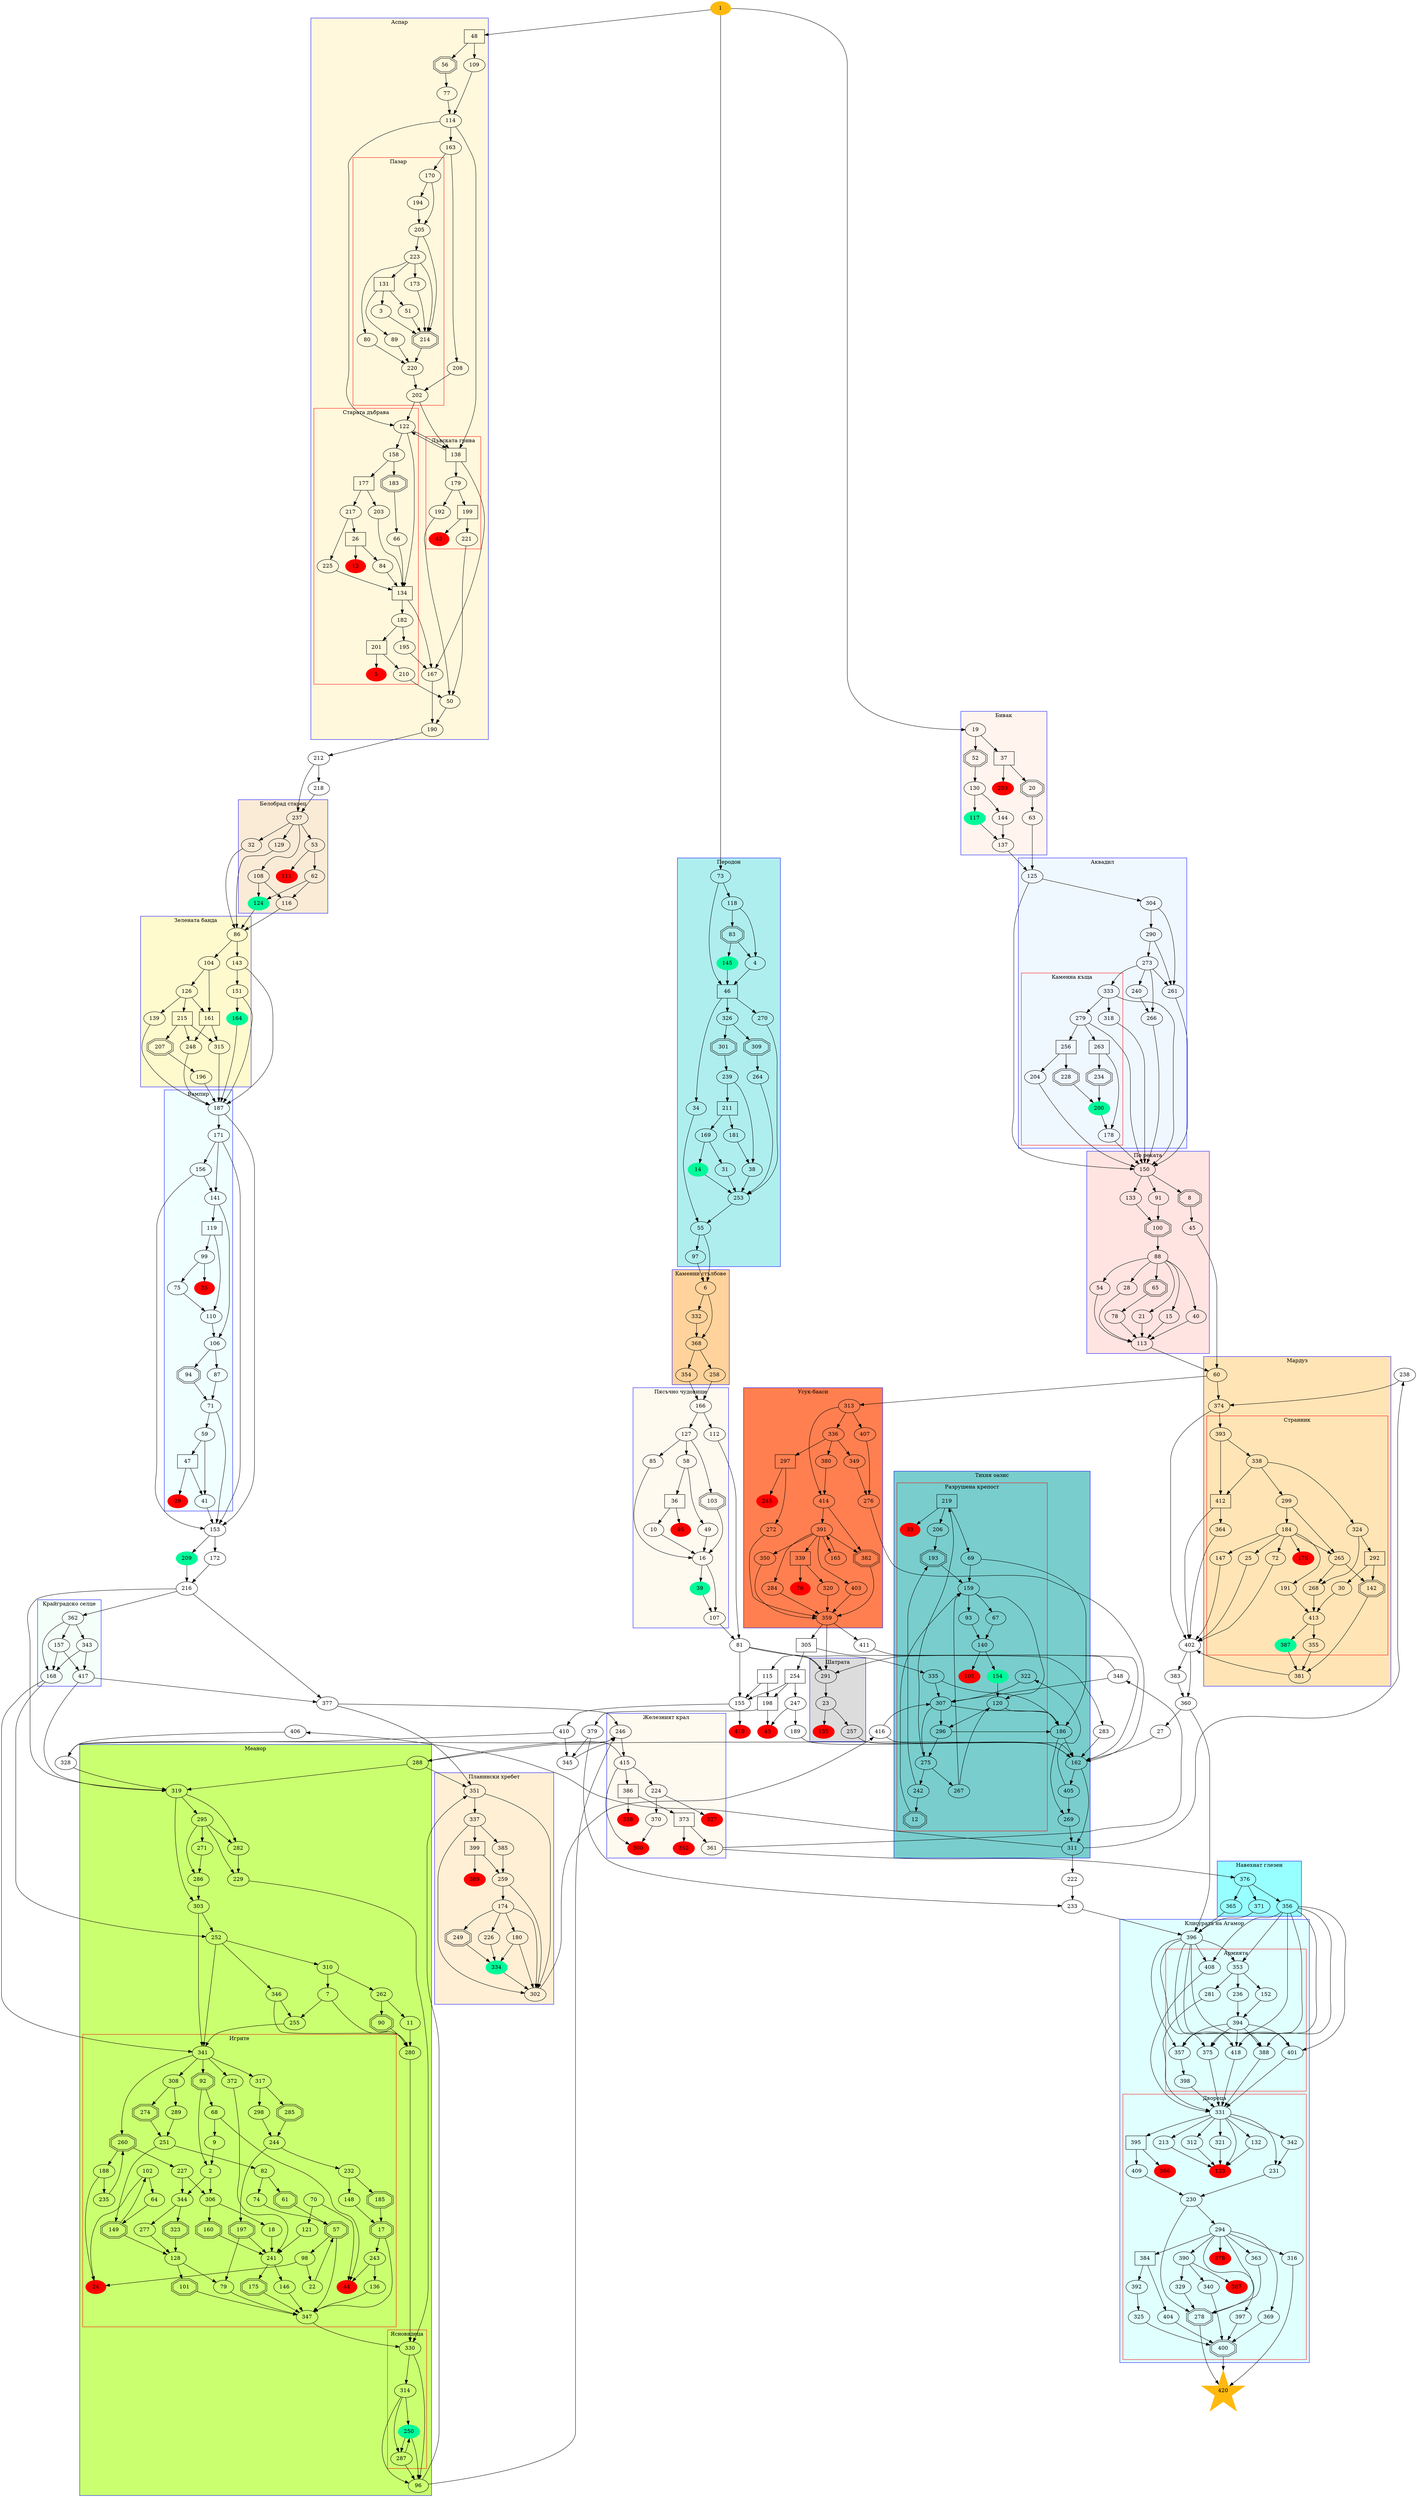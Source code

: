 digraph OgnenataPustinya {
    subgraph deaths {
        node [color=red, style=filled] 
        5, 13, 24, 29, 33, 35, 42, 43, 44, 76
        95, 105, 111, 123, 135, 176, 245, 293
        300, 327, 352, 358, 366, 367, 378, 389
        419
    }
    subgraph battles {
        node [shape=doubleoctagon]
        8, 12, 17, 20, 52, 56, 57, 61, 65, 83
        90, 92, 94, 100, 101, 103, 142, 149, 160
        175, 183, 185, 193, 197, 207, 214, 228
        234, 249, 260, 274, 278, 285, 301, 309
        323, 382, 400
    }
    subgraph chance {
        node [shape=box]
        26, 36, 37, 46, 47, 48, 115, 119, 131,
        134, 138, 161, 177, 198, 199, 201, 211
        215, 219, 254, 256, 263, 292, 297, 305
        339, 373, 384, 386, 395, 399, 412
    }
    subgraph awards {
        node [color=mediumspringgreen, style=filled]
        14, 39, 117, 124, 145, 154, 164, 200, 209
        250, 334, 387
    }

    subgraph cluster_bivak {
        color = blue
        bgcolor = seashell
        label = "Бивак"
        19, 52, 37, 130, 20, 293, 117, 144, 63
        137
    }

    subgraph cluster_akvadil {
        color = blue
        bgcolor = aliceblue
        label = "Аквадил"
        125, 304
        20, 293, 63, 304, 290, 261, 290, 273, 333
        240, 279, 266, 256, 263, 318, 204, 228, 261
        234, 200, 178

        subgraph cluster_kamenna_kashta {
            color = red
            label = "Каменна къща"
            333, 318, 279, 263, 256, 234, 228, 204, 200, 178
        }
    }

    subgraph cluster_rekata {
        color = blue
        bgcolor = mistyrose
        label = "По реката"
        150, 91, 8, 133, 100, 45, 88, 78, 113
        15, 21, 40, 54, 28, 65
    }
    
    subgraph cluster_marduz {
        color = blue
        bgcolor = moccasin
        label = "Мардуз"
        60, 374, 381
        
        subgraph cluster_marduz_strannik {
            color = red
            label = "Странник"
            393, 338, 412, 299, 324, 265, 184, 176, 147
            25, 72, 191, 265, 292, 268, 30, 413, 142, 355
            387, 364
        }
    }

    subgraph cluster_usuk_baasi {
        color = blue
        bgcolor = coral
        label = "Усук-бааси"
        313, 407, 336, 414, 380, 349, 297, 391, 382
        403, 284, 339, 350, 165, 320, 76, 359, 276
        245, 272
    }

    subgraph cluster_perodon {
        color = blue
        bgcolor = paleturquoise
        label = "Перодон"
        73, 118, 46, 83, 4, 145, 34, 270, 326
        301, 309, 239, 211, 38, 169, 181, 14, 31
        253, 55, 97, 264
    }

    subgraph cluster_kamenni_stalbove {
        color = blue
        bgcolor = burlywood1
        label = "Каменни стълбове"
        6, 332, 368, 354, 258
    }

    subgraph cluster_pyasachno_chudovishte {
        color = blue
        bgcolor = floralwhite
        label = "Пясъчно чудовище"
        166, 127, 112, 85, 103, 58, 36, 49, 10, 95
        16, 39, 107
    }

    subgraph cluster_aspar {
        color = blue
        bgcolor = cornsilk
        label = "Аспар"
        48, 56, 77, 109, 122, 138, 163, 170, 208, 114
        158, 177, 183, 203, 217, 134, 194, 205, 214, 223
        80, 173, 131, 89, 3, 51, 214, 220, 202
        138, 167, 179, 199, 192, 221, 42, 50, 190
        182, 195, 201, 210, 5

        subgraph cluster_aspar_pazar {
            color = red
            label = "Пазар"
            170, 194, 205, 223, 80, 173, 131, 89, 3
            51, 214, 220, 202
        }

        subgraph cluster_aspar_stara_dabrava {
            color = red
            label = "Старата дъбрава"
            122, 134, 158, 177, 183, 203, 217, 66
            217, 225, 26, 13, 84
            182, 195, 201, 210, 5
        }

        subgraph cluster_aspar_luvska_griva {
            color = red
            label = "Лъвската грива"
            138, 179, 199, 192, 221, 42
        }
    }

    subgraph cluster_belobrad_starec {
        color = blue
        bgcolor = antiquewhite
        label = "Белобрад старец"
        237, 32, 53, 108, 129, 62, 111, 116, 124
    }

    subgraph cluster_zelenata_banda {
        color = blue
        bgcolor = lemonchiffon
        label = "Зелената банда"
        86, 104, 143, 126, 139, 215, 161, 151
        207, 315, 248, 196, 164 
    }

    subgraph cluster_vampir {
        color = blue
        bgcolor = azure
        label = "Вампир"
        187, 171, 156, 141, 119, 99, 35, 75, 110
        106, 94, 87, 71, 59, 47, 29, 41
    }

    subgraph cluster_meanor {
        color = blue
        bgcolor = darkolivegreen1
        label = "Меанор"
        319, 303, 282, 295, 271, 286, 252, 341
        310, 346, 229, 330, 96, 7, 255, 262, 11, 90
        280, 288

        subgraph cluster_igrite {
            color = red
            label = "Игрите"
            341, 308, 260, 317, 92, 372, 274, 289
            251, 149, 82, 128, 102, 64, 24, 128
            101, 79, 347, 68, 2, 9, 44, 344, 306
            323, 277, 128, 101, 241, 175, 146, 347
            285, 298, 70, 244, 232, 185, 148, 74
            61, 17, 57, 197, 121, 160, 18, 243
            98, 136, 22, 227, 188, 235
        }

        subgraph cluster_yasnovidec {
            color = red
            label = "Ясновидеца"
            330, 314, 287, 250
        }
    }

    subgraph cluster_selce {
        color = blue
        bgcolor = mintcream
        label = "Крайградско селце"
        362, 157, 343, 168, 417
    }

    subgraph cluster_zheleznia_kral {
        color = blue
        bgcolor = floralwhite
        label = "Железният крал"
        246, 415, 300, 224, 386, 327, 358, 373, 352
        361, 370
    }

    subgraph cluster_tihia_oazis {
        color = blue
        bgcolor = darkslategray3
        label = "Тихия оазис"
        162, 405, 311, 269, 186

        subgraph cluster_razrushena_krepost {
            color = red
            label = "Разрушена крепост"
            322, 307, 296, 275, 242, 219, 267, 206
            69, 33, 12, 193, 159, 93, 67, 120, 140
            105, 154, 120, 335
        }
    }

    subgraph cluster_shatra {
        color = blue
        bgcolor = gainsboro
        label = "Шатрата"
        291, 23, 135, 257
    }

    subgraph cluster_navegnat_glezen {
        color = blue
        bgcolor = darkslategray1
        label = "Навехнат глезен"
        376, 356, 365, 371
    }

    subgraph cluster_klisurata_na_agamor {
        color = blue
        bgcolor = lightcyan
        label = "Клисурата на Агамор"
        396
        subgraph cluster_armiata {
            color = red
            label = "Армията"
            418, 401, 408, 388, 375, 353, 357, 398
            281, 394, 236, 152
        }
        subgraph cluster_dvoreca {
            color = red
            label = "Двореца"
            331, 123, 132, 213, 231, 312, 321, 342
            395, 366, 409, 230, 278, 294, 397, 384
            378, 369, 363, 316, 390, 404, 392, 367
            340, 325, 400, 329
        }
    }

    subgraph cluster_planinski_hrebet {
        color = blue
        bgcolor = papayawhip
        label = "Планински хребет"
        351, 337, 302, 385, 399, 259, 174, 180, 249
        226, 334, 389
    }

    1 -> 19, 73, 48
    1 [color=darkgoldenrod1, style=filled]
    2 -> 344, 306
    3 -> 214
    4 -> 46
    5
    6 -> 332, 368
    7 -> 280, 255
    8 -> 45
    9 -> 2
    10 -> 16
    11 -> 280
    12 -> 159
    13
    14 -> 253
    15 -> 113
    16 -> 39, 107
    17 -> 347, 243
    18 -> 241
    19 -> 37, 52
    20 -> 63
    21 -> 113
    22 -> 57
    23 -> 135, 257
    24
    25 -> 402
    26 -> 13, 84
    27 -> 162
    28 -> 113
    29
    30 -> 413
    31 -> 253
    32 -> 86
    33
    34 -> 55
    35
    36 -> 95, 10
    37 -> 20, 293
    38 -> 253
    39 -> 107
    40 -> 113
    41 -> 153
    42
    43
    44
    45 -> 60
    46 -> 34, 270, 326
    47 -> 41, 29
    48 -> 56, 109
    49 -> 16
    50 -> 190
    51 -> 214
    52 -> 130
    53 -> 62, 111
    54 -> 113
    55 -> 97, 6
    56 -> 77
    57 -> 347, 98
    58 -> 49, 36
    59 -> 47, 41
    60 -> 374, 313
    61 -> 57
    62 -> 124, 116
    63 -> 125
    64 -> 149
    65 -> 78
    66 -> 134
    67 -> 140
    68 -> 9, 44
    69 -> 186, 159
    70 -> 121, 44
    71 -> 59, 153
    72 -> 402
    73 -> 118, 46
    74 -> 57
    75 -> 110
    76
    77 -> 114
    78 -> 113
    79 -> 347
    80 -> 220
    81 -> 335, 291, 155
    82 -> 61, 74
    83 -> 4, 145
    84 -> 134
    85 -> 16
    86 -> 104, 143
    87 -> 71
    88 -> 15, 21, 40, 54, 28, 65
    89 -> 220
    90 -> 280
    91 -> 100
    92 -> 2, 68
    93 -> 140
    94 -> 71
    95
    96 -> 246, 351
    97 -> 6
    98 -> 22, 24
    99 -> 75, 35
    100 -> 88
    101 -> 347
    102 -> 64, 24
    103 -> 16
    104 -> 126, 161
    105
    106 -> 94, 87
    107 -> 81
    108 -> 124, 116
    109 -> 114
    110 -> 106
    111
    112 -> 81
    113 -> 60
    114 -> 163, 122, 138
    115 -> 155, 198
    116 -> 86
    117 -> 137
    118 -> 83, 4
    119 -> 99, 110
    120 -> 186, 296
    121 -> 241
    122 -> 138, 134, 158
    123
    124 -> 86
    125 -> 304, 150
    126 -> 139, 215, 161
    127 -> 103, 58, 85
    128 -> 101, 79
    129 -> 86
    130 -> 117, 144
    131 -> 51, 89, 3
    132 -> 123
    133 -> 100
    134 -> 167, 182
    135
    136 -> 347
    137 -> 125
    138 -> 122, 167, 179
    139 -> 187
    140 -> 105, 154
    141 -> 119, 106
    142 -> 381
    143 -> 151, 187
    144 -> 137
    145 -> 46
    146 -> 347
    147 -> 402
    148 -> 17
    149 -> 128, 102
    150 -> 91, 8, 133
    151 -> 187, 164
    152 -> 394
    153 -> 172, 209
    154 -> 120
    155 -> 410, 419
    156 -> 141, 153
    157 -> 168, 417
    158 -> 177, 183
    159 -> 93, 67, 120
    160 -> 241
    161 -> 248, 315
    162 -> 405, 311
    163 -> 170, 208
    164 -> 187
    165 -> 391
    166 -> 127, 112
    167 -> 190
    168 -> 252, 341
    169 -> 14, 31
    170 -> 194, 205
    171 -> 141, 153, 156
    172 -> 216
    173 -> 214
    174 -> 302, 180, 226, 249
    175 -> 347
    176
    177 -> 203, 217
    178 -> 150
    179 -> 199, 192
    180 -> 334, 302
    181 -> 38
    182 -> 201, 195
    183 -> 66
    184 -> 176, 25, 72, 147, 191, 265
    185 -> 17
    186 -> 269, 162
    187 -> 171, 153
    188 -> 235, 24
    189 -> 162
    190 -> 212
    191 -> 413
    192 -> 50
    193 -> 159
    194 -> 205
    195 -> 167
    196 -> 187
    197 -> 241, 79
    198 -> 379, 43
    199 -> 221, 42
    200 -> 178
    201 -> 5, 210
    202 -> 122, 138
    203 -> 134
    204 -> 150
    205 -> 214, 223
    206 -> 193
    207 -> 196
    208 -> 202
    209 -> 216
    210 -> 50
    211 -> 169, 181
    212 -> 218, 237
    213 -> 123
    214 -> 220
    215 -> 248, 315, 207
    216 -> 319, 377, 362
    217 -> 225, 26
    218 -> 237
    219 -> 33, 206, 69
    220 -> 202
    221 -> 50
    222 -> 233
    223 -> 131, 173, 80, 214
    224 -> 370, 327
    225 -> 134
    226 -> 334
    227 -> 344, 306
    228 -> 200
    229 -> 330
    230 -> 278, 294
    231 -> 230
    232 -> 185, 148
    233 -> 396
    234 -> 200
    235 -> 260
    236 -> 394
    237 -> 32, 53, 108, 129
    238 -> 374
    239 -> 211, 38
    240 -> 266
    241 -> 175, 146
    242 -> 193, 12
    243 -> 136, 44
    244 -> 232, 197
    245
    246 -> 415, 288
    247 -> 189, 43
    248 -> 187
    249 -> 334
    250 -> 287, 96
    251 -> 149, 82
    252 -> 310, 346, 341
    253 -> 55
    254 -> 247, 198, 155
    255 -> 341
    256 -> 228, 204
    257 -> 162
    258 -> 166
    259 -> 302, 174
    260 -> 227, 188
    261 -> 150
    262 -> 11, 90
    263 -> 234, 178
    264 -> 253
    265 -> 142, 268
    266 -> 150
    267 -> 159, 120
    268 -> 413
    269 -> 311
    270 -> 253
    271 -> 286
    272 -> 359
    273 -> 266, 240, 333, 261
    274 -> 251
    275 -> 242, 219, 267
    276 -> 162
    277 -> 128
    278 -> 420
    279 -> 263, 256, 150
    280 -> 330
    281 -> 331
    282 -> 229
    283 -> 162
    284 -> 359
    285 -> 244
    286 -> 303
    287 -> 250, 96
    288 -> 319, 351
    289 -> 251
    290 -> 273, 261
    291 -> 115, 23
    292 -> 30, 142
    293
    294 -> 397, 384, 378, 369, 363, 316, 390, 278
    295 -> 286, 271, 229, 282
    296 -> 186, 275
    297 -> 272, 245
    298 -> 244
    299 -> 265, 184
    300
    301 -> 239
    302 -> 416
    303 -> 252, 341
    304 -> 290, 261
    305 -> 254, 283
    306 -> 160, 18
    307 -> 296, 275, 186
    308 -> 274, 289
    309 -> 264
    310 -> 262, 7
    311 -> 238, 222, 406
    312 -> 123
    313 -> 407, 336, 414
    314 -> 96, 287, 250
    315 -> 187
    316 -> 420
    317 -> 285, 298
    318 -> 150
    319 -> 303, 295, 282
    320 -> 359
    321 -> 123
    322 -> 307
    323 -> 128
    324 -> 292, 268
    325 -> 400
    326 -> 309, 301
    327
    328 -> 319, 246
    329 -> 278
    330 -> 314, 96
    331 -> 123, 132, 213, 231, 312, 321, 342, 395
    332 -> 368
    333 -> 318, 279, 150
    334 -> 302
    335 -> 307, 186
    336 -> 380, 349, 297
    337 -> 399, 302, 385
    338 -> 299, 412, 324
    339 -> 76, 320
    340 -> 400
    341 -> 308, 260, 317, 92, 372
    342 -> 231
    343 -> 168, 417
    344 -> 323, 277
    345 -> 162
    346 -> 280, 255
    347 -> 330
    348 -> 307, 291
    349 -> 276
    350 -> 359
    351 -> 337, 302
    352
    353 -> 152, 236, 281
    354 -> 166
    355 -> 381
    356 -> 418, 401, 408, 388, 375, 353, 357
    357 -> 398
    358
    359 -> 411, 305, 291
    360 -> 27, 396
    361 -> 348, 376
    362 -> 157, 168, 343
    363 -> 278
    364 -> 402
    365 -> 396
    366
    367
    368 -> 354, 258
    369 -> 400
    370 -> 300
    371 -> 396
    372 -> 241
    373 -> 352, 361
    374 -> 402, 393
    375 -> 331
    376 -> 356, 365, 371
    377 -> 351, 246
    378
    379 -> 233, 345
    380 -> 414
    381 -> 402
    382 -> 359
    383 -> 360
    384 -> 404, 392
    385 -> 259
    386 -> 373, 358
    387 -> 381
    388 -> 331
    389
    390 -> 329, 340, 367
    391 -> 350, 339, 284, 403, 165, 382
    392 -> 325
    393 -> 338, 412
    394 -> 418, 401, 388, 375, 357
    395 -> 366, 409
    396 -> 418, 401, 408, 388, 375, 353, 357
    397 -> 400
    398 -> 331
    399 -> 259, 389
    400 -> 420
    401 -> 331
    402 -> 360, 383
    403 -> 359
    404 -> 400
    405 -> 322, 269
    406 -> 328
    407 -> 276
    408 -> 331
    409 -> 230
    410 -> 328, 345
    411 -> 162
    412 -> 402, 364
    413 -> 387, 355
    414 -> 382, 391
    415 -> 300, 288, 224, 386
    416 -> 307, 162
    417 -> 319, 377
    418 -> 331
    419
    420 [shape=star, color=darkgoldenrod1, style=filled]
}